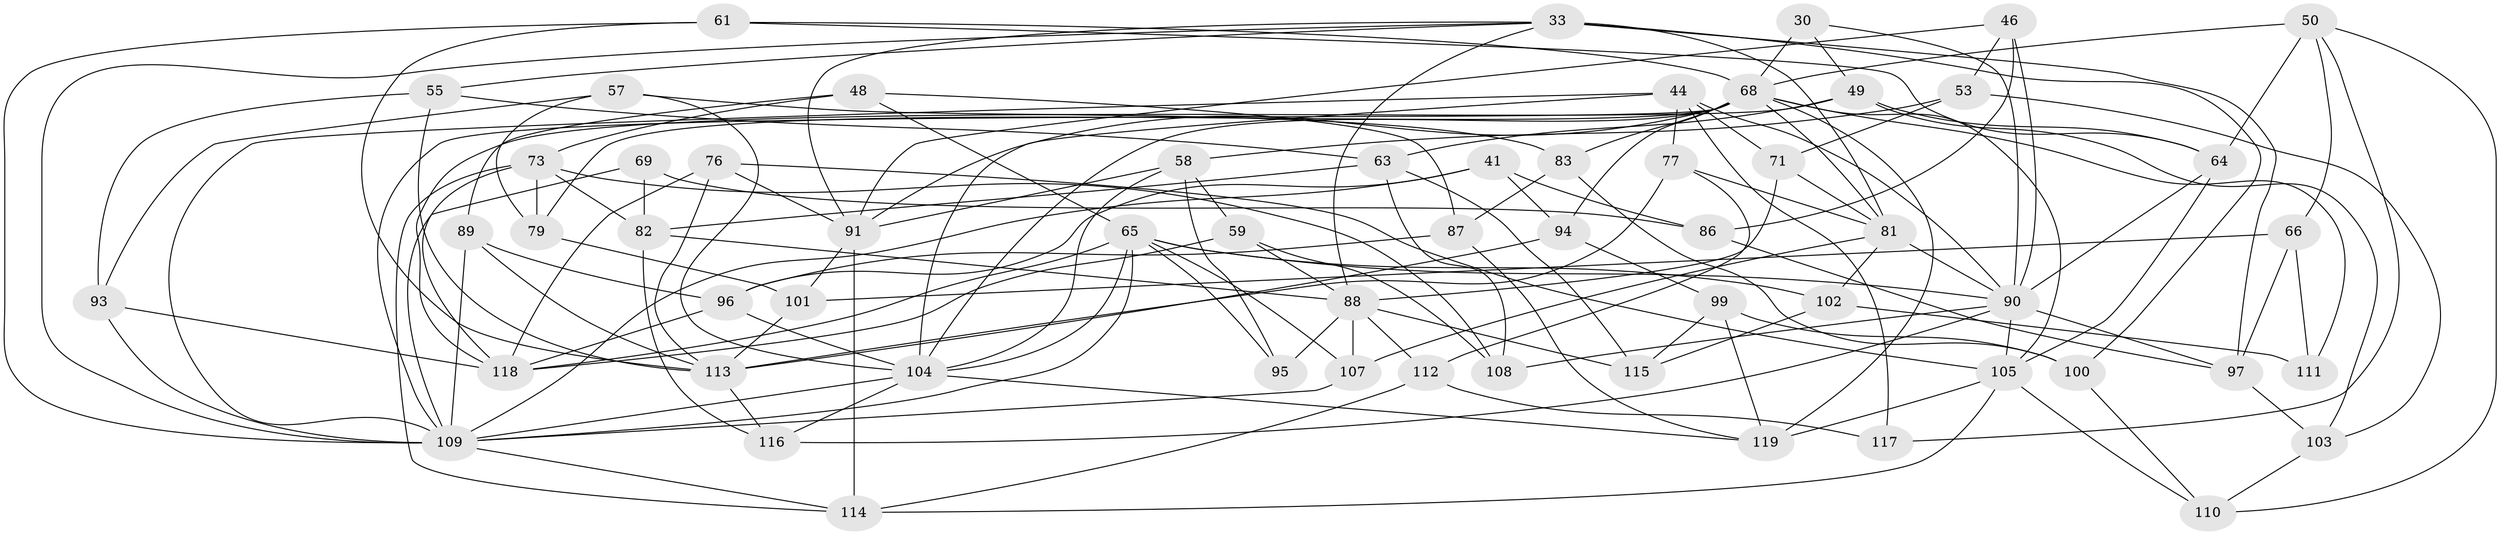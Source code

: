 // original degree distribution, {4: 1.0}
// Generated by graph-tools (version 1.1) at 2025/57/03/09/25 04:57:59]
// undirected, 59 vertices, 150 edges
graph export_dot {
graph [start="1"]
  node [color=gray90,style=filled];
  30;
  33 [super="+26+27"];
  41;
  44 [super="+29+17"];
  46;
  48;
  49 [super="+14"];
  50 [super="+3"];
  53;
  55;
  57;
  58 [super="+21"];
  59;
  61;
  63 [super="+54"];
  64 [super="+22"];
  65 [super="+1+47+52"];
  66;
  68 [super="+16+34"];
  69;
  71;
  73 [super="+39"];
  76;
  77;
  79;
  81 [super="+72"];
  82 [super="+35"];
  83;
  86;
  87;
  88 [super="+31+84"];
  89 [super="+70"];
  90 [super="+60+37"];
  91 [super="+18+45"];
  93;
  94;
  95;
  96 [super="+9+56"];
  97 [super="+75"];
  99;
  100;
  101;
  102;
  103;
  104 [super="+12+62+78+36+40"];
  105 [super="+10+74"];
  107 [super="+67"];
  108;
  109 [super="+80+106+98"];
  110;
  111;
  112;
  113 [super="+25"];
  114 [super="+43"];
  115;
  116;
  117;
  118 [super="+32"];
  119 [super="+85+92"];
  30 -- 49;
  30 -- 68 [weight=2];
  30 -- 90;
  33 -- 88;
  33 -- 55;
  33 -- 100;
  33 -- 81;
  33 -- 97 [weight=2];
  33 -- 91;
  33 -- 109;
  41 -- 94;
  41 -- 86;
  41 -- 96;
  41 -- 109;
  44 -- 117 [weight=2];
  44 -- 71;
  44 -- 104 [weight=2];
  44 -- 90 [weight=4];
  44 -- 77;
  44 -- 109 [weight=2];
  46 -- 53;
  46 -- 86;
  46 -- 91;
  46 -- 90;
  48 -- 73;
  48 -- 65;
  48 -- 87;
  48 -- 89;
  49 -- 118;
  49 -- 64;
  49 -- 63 [weight=2];
  49 -- 103;
  50 -- 66;
  50 -- 64 [weight=2];
  50 -- 110;
  50 -- 117;
  50 -- 68;
  53 -- 103;
  53 -- 71;
  53 -- 58;
  55 -- 63;
  55 -- 93;
  55 -- 113;
  57 -- 93;
  57 -- 104;
  57 -- 79;
  57 -- 83;
  58 -- 95 [weight=2];
  58 -- 59;
  58 -- 91;
  58 -- 104;
  59 -- 108;
  59 -- 118;
  59 -- 88;
  61 -- 64;
  61 -- 68;
  61 -- 113;
  61 -- 109;
  63 -- 82;
  63 -- 115;
  63 -- 108;
  64 -- 105;
  64 -- 90;
  65 -- 102;
  65 -- 118;
  65 -- 95;
  65 -- 107 [weight=2];
  65 -- 104;
  65 -- 90 [weight=2];
  65 -- 109;
  66 -- 111;
  66 -- 101;
  66 -- 97;
  68 -- 119 [weight=2];
  68 -- 111 [weight=2];
  68 -- 79;
  68 -- 81;
  68 -- 83;
  68 -- 105;
  68 -- 94;
  68 -- 104;
  68 -- 91;
  68 -- 109;
  69 -- 86;
  69 -- 82 [weight=2];
  69 -- 109;
  71 -- 81;
  71 -- 88;
  73 -- 118;
  73 -- 114;
  73 -- 82;
  73 -- 108;
  73 -- 79;
  76 -- 91;
  76 -- 113;
  76 -- 118;
  76 -- 105;
  77 -- 112;
  77 -- 113;
  77 -- 81;
  79 -- 101;
  81 -- 102;
  81 -- 107 [weight=2];
  81 -- 90;
  82 -- 116;
  82 -- 88;
  83 -- 87;
  83 -- 100;
  86 -- 97;
  87 -- 119;
  87 -- 96;
  88 -- 112;
  88 -- 95;
  88 -- 115;
  88 -- 107;
  89 -- 96 [weight=2];
  89 -- 113;
  89 -- 109 [weight=4];
  90 -- 116;
  90 -- 105;
  90 -- 97;
  90 -- 108;
  91 -- 101;
  91 -- 114 [weight=2];
  93 -- 118;
  93 -- 109;
  94 -- 99;
  94 -- 113;
  96 -- 118 [weight=2];
  96 -- 104 [weight=2];
  97 -- 103;
  99 -- 115;
  99 -- 100;
  99 -- 119;
  100 -- 110;
  101 -- 113;
  102 -- 111;
  102 -- 115;
  103 -- 110;
  104 -- 109 [weight=3];
  104 -- 116;
  104 -- 119 [weight=2];
  105 -- 110;
  105 -- 119 [weight=2];
  105 -- 114;
  107 -- 109;
  109 -- 114;
  112 -- 114;
  112 -- 117;
  113 -- 116;
}

